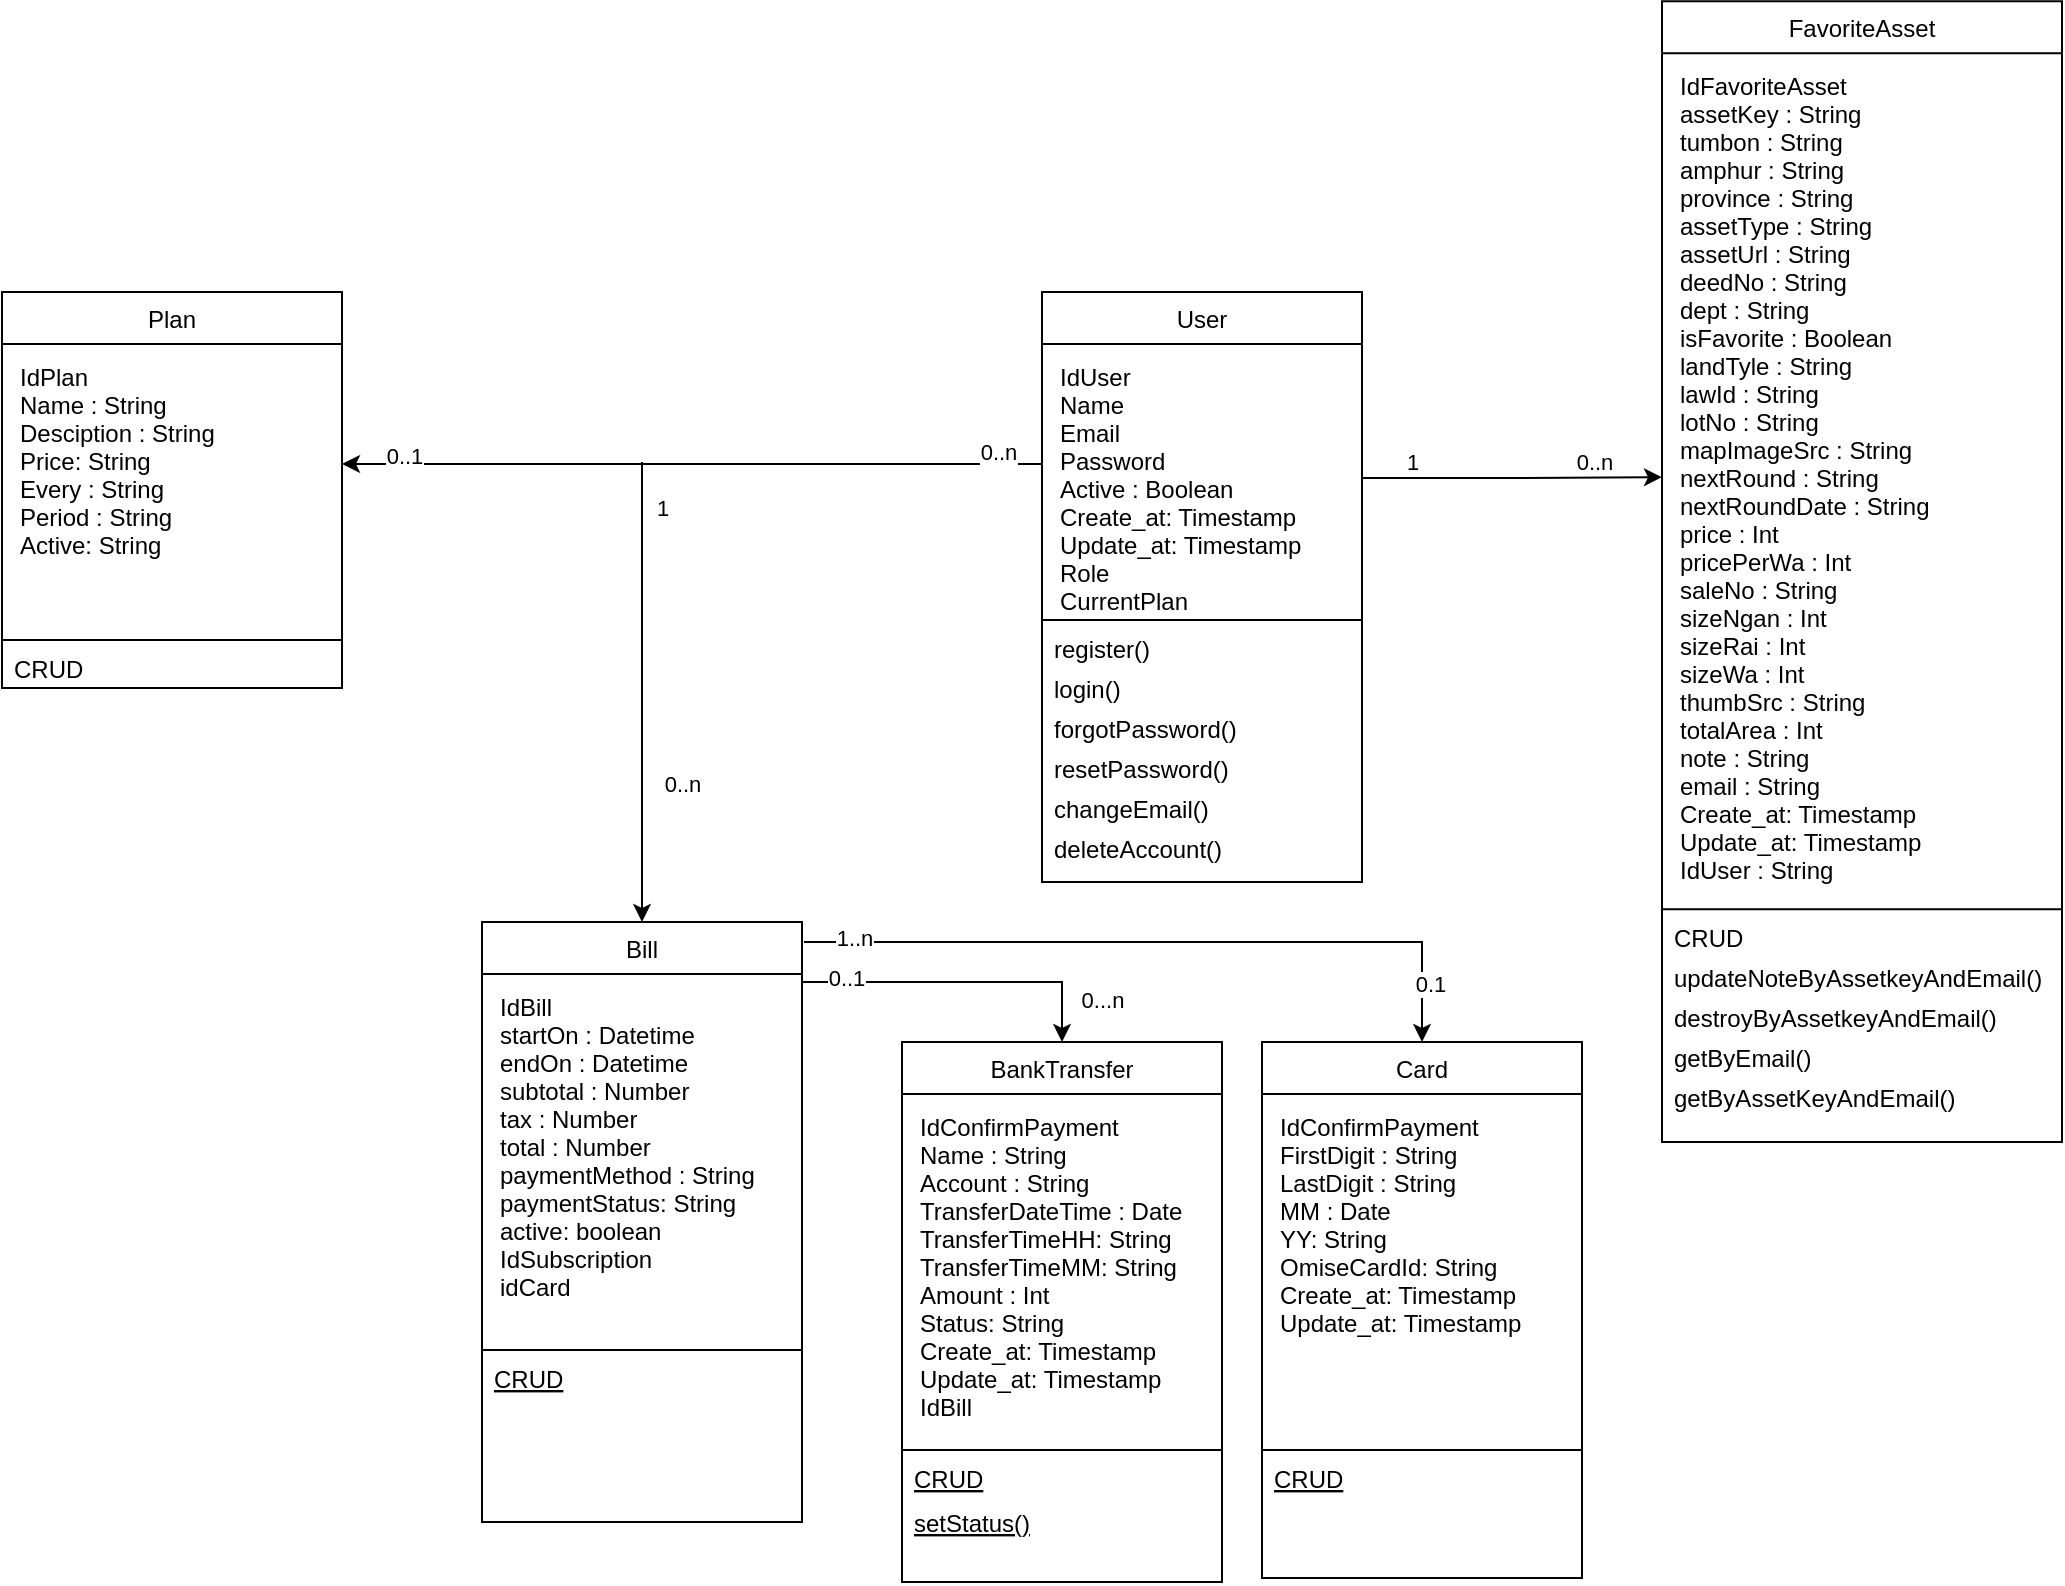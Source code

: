 <mxfile version="18.1.3" type="github">
  <diagram id="C5RBs43oDa-KdzZeNtuy" name="Page-1">
    <mxGraphModel dx="1588" dy="762" grid="1" gridSize="10" guides="1" tooltips="1" connect="1" arrows="1" fold="1" page="1" pageScale="1" pageWidth="827" pageHeight="1169" math="0" shadow="0">
      <root>
        <mxCell id="WIyWlLk6GJQsqaUBKTNV-0" />
        <mxCell id="WIyWlLk6GJQsqaUBKTNV-1" parent="WIyWlLk6GJQsqaUBKTNV-0" />
        <mxCell id="zkfFHV4jXpPFQw0GAbJ--0" value="User" style="swimlane;fontStyle=0;align=center;verticalAlign=top;childLayout=stackLayout;horizontal=1;startSize=26;horizontalStack=0;resizeParent=1;resizeLast=0;collapsible=1;marginBottom=0;rounded=0;shadow=0;strokeWidth=1;" parent="WIyWlLk6GJQsqaUBKTNV-1" vertex="1">
          <mxGeometry x="590" y="295" width="160" height="295" as="geometry">
            <mxRectangle x="230" y="140" width="160" height="26" as="alternateBounds" />
          </mxGeometry>
        </mxCell>
        <mxCell id="zkfFHV4jXpPFQw0GAbJ--1" value="IdUser&#xa;Name&#xa;Email&#xa;Password&#xa;Active : Boolean&#xa;Create_at: Timestamp&#xa;Update_at: Timestamp&#xa;Role&#xa;CurrentPlan" style="text;align=left;verticalAlign=top;spacingLeft=4;spacingRight=4;overflow=hidden;rotatable=0;points=[[0,0.5],[1,0.5]];portConstraint=eastwest;spacingTop=0;fontSize=12;spacingBottom=0;spacing=5;" parent="zkfFHV4jXpPFQw0GAbJ--0" vertex="1">
          <mxGeometry y="26" width="160" height="134" as="geometry" />
        </mxCell>
        <mxCell id="zkfFHV4jXpPFQw0GAbJ--4" value="" style="line;html=1;strokeWidth=1;align=left;verticalAlign=middle;spacingTop=-1;spacingLeft=3;spacingRight=3;rotatable=0;labelPosition=right;points=[];portConstraint=eastwest;" parent="zkfFHV4jXpPFQw0GAbJ--0" vertex="1">
          <mxGeometry y="160" width="160" height="8" as="geometry" />
        </mxCell>
        <mxCell id="zkfFHV4jXpPFQw0GAbJ--5" value="register()" style="text;align=left;verticalAlign=bottom;spacingLeft=4;spacingRight=4;overflow=hidden;rotatable=0;points=[[0,0.5],[1,0.5]];portConstraint=eastwest;" parent="zkfFHV4jXpPFQw0GAbJ--0" vertex="1">
          <mxGeometry y="168" width="160" height="20" as="geometry" />
        </mxCell>
        <mxCell id="z93OoAOlrHXgm_mYGEe1-1" value="login()" style="text;align=left;verticalAlign=bottom;spacingLeft=4;spacingRight=4;overflow=hidden;rotatable=0;points=[[0,0.5],[1,0.5]];portConstraint=eastwest;" parent="zkfFHV4jXpPFQw0GAbJ--0" vertex="1">
          <mxGeometry y="188" width="160" height="20" as="geometry" />
        </mxCell>
        <mxCell id="z93OoAOlrHXgm_mYGEe1-129" value="forgotPassword()" style="text;align=left;verticalAlign=bottom;spacingLeft=4;spacingRight=4;overflow=hidden;rotatable=0;points=[[0,0.5],[1,0.5]];portConstraint=eastwest;" parent="zkfFHV4jXpPFQw0GAbJ--0" vertex="1">
          <mxGeometry y="208" width="160" height="20" as="geometry" />
        </mxCell>
        <mxCell id="z93OoAOlrHXgm_mYGEe1-130" value="resetPassword()" style="text;align=left;verticalAlign=bottom;spacingLeft=4;spacingRight=4;overflow=hidden;rotatable=0;points=[[0,0.5],[1,0.5]];portConstraint=eastwest;" parent="zkfFHV4jXpPFQw0GAbJ--0" vertex="1">
          <mxGeometry y="228" width="160" height="20" as="geometry" />
        </mxCell>
        <mxCell id="z93OoAOlrHXgm_mYGEe1-131" value="changeEmail()" style="text;align=left;verticalAlign=bottom;spacingLeft=4;spacingRight=4;overflow=hidden;rotatable=0;points=[[0,0.5],[1,0.5]];portConstraint=eastwest;" parent="zkfFHV4jXpPFQw0GAbJ--0" vertex="1">
          <mxGeometry y="248" width="160" height="20" as="geometry" />
        </mxCell>
        <mxCell id="z93OoAOlrHXgm_mYGEe1-132" value="deleteAccount()" style="text;align=left;verticalAlign=bottom;spacingLeft=4;spacingRight=4;overflow=hidden;rotatable=0;points=[[0,0.5],[1,0.5]];portConstraint=eastwest;" parent="zkfFHV4jXpPFQw0GAbJ--0" vertex="1">
          <mxGeometry y="268" width="160" height="20" as="geometry" />
        </mxCell>
        <mxCell id="rn8gjheMr00SQCoQ5o9b-32" style="edgeStyle=orthogonalEdgeStyle;rounded=0;orthogonalLoop=1;jettySize=auto;html=1;" edge="1" parent="WIyWlLk6GJQsqaUBKTNV-1" target="rn8gjheMr00SQCoQ5o9b-22">
          <mxGeometry relative="1" as="geometry">
            <mxPoint x="390" y="380" as="sourcePoint" />
            <Array as="points">
              <mxPoint x="390" y="380" />
            </Array>
          </mxGeometry>
        </mxCell>
        <mxCell id="rn8gjheMr00SQCoQ5o9b-33" value="1" style="edgeLabel;html=1;align=center;verticalAlign=middle;resizable=0;points=[];" vertex="1" connectable="0" parent="rn8gjheMr00SQCoQ5o9b-32">
          <mxGeometry x="-0.806" y="1" relative="1" as="geometry">
            <mxPoint x="9" as="offset" />
          </mxGeometry>
        </mxCell>
        <mxCell id="rn8gjheMr00SQCoQ5o9b-34" value="0..n" style="edgeLabel;html=1;align=center;verticalAlign=middle;resizable=0;points=[];" vertex="1" connectable="0" parent="rn8gjheMr00SQCoQ5o9b-32">
          <mxGeometry x="0.29" y="-3" relative="1" as="geometry">
            <mxPoint x="23" y="12" as="offset" />
          </mxGeometry>
        </mxCell>
        <mxCell id="z93OoAOlrHXgm_mYGEe1-41" value="FavoriteAsset" style="swimlane;fontStyle=0;align=center;verticalAlign=top;childLayout=stackLayout;horizontal=1;startSize=26;horizontalStack=0;resizeParent=1;resizeLast=0;collapsible=1;marginBottom=0;rounded=0;shadow=0;strokeWidth=1;" parent="WIyWlLk6GJQsqaUBKTNV-1" vertex="1">
          <mxGeometry x="900" y="149.59" width="200" height="570.41" as="geometry">
            <mxRectangle x="550" y="140" width="160" height="26" as="alternateBounds" />
          </mxGeometry>
        </mxCell>
        <mxCell id="z93OoAOlrHXgm_mYGEe1-42" value="IdFavoriteAsset&#xa;assetKey : String&#xa;tumbon : String&#xa;amphur : String&#xa;province : String&#xa;assetType : String&#xa;assetUrl : String&#xa;deedNo : String&#xa;dept : String&#xa;isFavorite : Boolean&#xa;landTyle : String&#xa;lawId : String&#xa;lotNo : String&#xa;mapImageSrc : String&#xa;nextRound : String&#xa;nextRoundDate : String&#xa;price : Int&#xa;pricePerWa : Int&#xa;saleNo : String&#xa;sizeNgan : Int&#xa;sizeRai : Int&#xa;sizeWa : Int&#xa;thumbSrc : String&#xa;totalArea : Int&#xa;note : String&#xa;email : String&#xa;Create_at: Timestamp&#xa;Update_at: Timestamp&#xa;IdUser : String&#xa;&#xa;" style="text;align=left;verticalAlign=top;spacingLeft=4;spacingRight=4;overflow=hidden;rotatable=0;points=[[0,0.5],[1,0.5]];portConstraint=eastwest;fontFamily=Helvetica;spacingTop=0;fontSize=12;spacingBottom=0;spacing=5;" parent="z93OoAOlrHXgm_mYGEe1-41" vertex="1">
          <mxGeometry y="26" width="200" height="424" as="geometry" />
        </mxCell>
        <mxCell id="z93OoAOlrHXgm_mYGEe1-43" value="" style="line;html=1;strokeWidth=1;align=left;verticalAlign=middle;spacingTop=-1;spacingLeft=3;spacingRight=3;rotatable=0;labelPosition=right;points=[];portConstraint=eastwest;" parent="z93OoAOlrHXgm_mYGEe1-41" vertex="1">
          <mxGeometry y="450" width="200" height="8" as="geometry" />
        </mxCell>
        <mxCell id="z93OoAOlrHXgm_mYGEe1-44" value="CRUD" style="text;align=left;verticalAlign=bottom;spacingLeft=4;spacingRight=4;overflow=hidden;rotatable=0;points=[[0,0.5],[1,0.5]];portConstraint=eastwest;spacing=2;" parent="z93OoAOlrHXgm_mYGEe1-41" vertex="1">
          <mxGeometry y="458" width="200" height="20" as="geometry" />
        </mxCell>
        <mxCell id="z93OoAOlrHXgm_mYGEe1-45" value="updateNoteByAssetkeyAndEmail()" style="text;align=left;verticalAlign=bottom;spacingLeft=4;spacingRight=4;overflow=hidden;rotatable=0;points=[[0,0.5],[1,0.5]];portConstraint=eastwest;spacing=2;" parent="z93OoAOlrHXgm_mYGEe1-41" vertex="1">
          <mxGeometry y="478" width="200" height="20" as="geometry" />
        </mxCell>
        <mxCell id="z93OoAOlrHXgm_mYGEe1-134" value="destroyByAssetkeyAndEmail()" style="text;align=left;verticalAlign=bottom;spacingLeft=4;spacingRight=4;overflow=hidden;rotatable=0;points=[[0,0.5],[1,0.5]];portConstraint=eastwest;spacing=2;" parent="z93OoAOlrHXgm_mYGEe1-41" vertex="1">
          <mxGeometry y="498" width="200" height="20" as="geometry" />
        </mxCell>
        <mxCell id="z93OoAOlrHXgm_mYGEe1-135" value="getByEmail()" style="text;align=left;verticalAlign=bottom;spacingLeft=4;spacingRight=4;overflow=hidden;rotatable=0;points=[[0,0.5],[1,0.5]];portConstraint=eastwest;spacing=2;" parent="z93OoAOlrHXgm_mYGEe1-41" vertex="1">
          <mxGeometry y="518" width="200" height="20" as="geometry" />
        </mxCell>
        <mxCell id="z93OoAOlrHXgm_mYGEe1-136" value="getByAssetKeyAndEmail()" style="text;align=left;verticalAlign=bottom;spacingLeft=4;spacingRight=4;overflow=hidden;rotatable=0;points=[[0,0.5],[1,0.5]];portConstraint=eastwest;spacing=2;" parent="z93OoAOlrHXgm_mYGEe1-41" vertex="1">
          <mxGeometry y="538" width="200" height="20" as="geometry" />
        </mxCell>
        <mxCell id="z93OoAOlrHXgm_mYGEe1-83" style="edgeStyle=orthogonalEdgeStyle;rounded=0;orthogonalLoop=1;jettySize=auto;html=1;entryX=1;entryY=0.5;entryDx=0;entryDy=0;" parent="WIyWlLk6GJQsqaUBKTNV-1" edge="1">
          <mxGeometry relative="1" as="geometry">
            <mxPoint x="590" y="381.0" as="sourcePoint" />
            <mxPoint x="240" y="381.0" as="targetPoint" />
          </mxGeometry>
        </mxCell>
        <mxCell id="z93OoAOlrHXgm_mYGEe1-84" value="0..1" style="edgeLabel;html=1;align=center;verticalAlign=middle;resizable=0;points=[];" parent="z93OoAOlrHXgm_mYGEe1-83" vertex="1" connectable="0">
          <mxGeometry x="0.827" y="-2" relative="1" as="geometry">
            <mxPoint y="-2" as="offset" />
          </mxGeometry>
        </mxCell>
        <mxCell id="z93OoAOlrHXgm_mYGEe1-85" value="0..n" style="edgeLabel;html=1;align=center;verticalAlign=middle;resizable=0;points=[];" parent="z93OoAOlrHXgm_mYGEe1-83" vertex="1" connectable="0">
          <mxGeometry x="-0.875" y="1" relative="1" as="geometry">
            <mxPoint y="-7" as="offset" />
          </mxGeometry>
        </mxCell>
        <mxCell id="z93OoAOlrHXgm_mYGEe1-97" value="Plan" style="swimlane;fontStyle=0;align=center;verticalAlign=top;childLayout=stackLayout;horizontal=1;startSize=26;horizontalStack=0;resizeParent=1;resizeLast=0;collapsible=1;marginBottom=0;rounded=0;shadow=0;strokeWidth=1;" parent="WIyWlLk6GJQsqaUBKTNV-1" vertex="1">
          <mxGeometry x="70" y="295" width="170" height="198" as="geometry">
            <mxRectangle x="130" y="380" width="160" height="26" as="alternateBounds" />
          </mxGeometry>
        </mxCell>
        <mxCell id="z93OoAOlrHXgm_mYGEe1-98" value="IdPlan&#xa;Name : String&#xa;Desciption : String&#xa;Price: String&#xa;Every : String&#xa;Period : String&#xa;Active: String" style="text;align=left;verticalAlign=top;spacingLeft=4;spacingRight=4;overflow=hidden;rotatable=0;points=[[0,0.5],[1,0.5]];portConstraint=eastwest;spacingTop=0;fontSize=12;spacingBottom=0;spacing=5;" parent="z93OoAOlrHXgm_mYGEe1-97" vertex="1">
          <mxGeometry y="26" width="170" height="144" as="geometry" />
        </mxCell>
        <mxCell id="z93OoAOlrHXgm_mYGEe1-99" value="" style="line;html=1;strokeWidth=1;align=left;verticalAlign=middle;spacingTop=-1;spacingLeft=3;spacingRight=3;rotatable=0;labelPosition=right;points=[];portConstraint=eastwest;" parent="z93OoAOlrHXgm_mYGEe1-97" vertex="1">
          <mxGeometry y="170" width="170" height="8" as="geometry" />
        </mxCell>
        <mxCell id="z93OoAOlrHXgm_mYGEe1-100" value="CRUD" style="text;align=left;verticalAlign=bottom;spacingLeft=4;spacingRight=4;overflow=hidden;rotatable=0;points=[[0,0.5],[1,0.5]];portConstraint=eastwest;" parent="z93OoAOlrHXgm_mYGEe1-97" vertex="1">
          <mxGeometry y="178" width="170" height="20" as="geometry" />
        </mxCell>
        <mxCell id="z93OoAOlrHXgm_mYGEe1-125" style="edgeStyle=orthogonalEdgeStyle;rounded=0;orthogonalLoop=1;jettySize=auto;html=1;entryX=0;entryY=0.5;entryDx=0;entryDy=0;" parent="WIyWlLk6GJQsqaUBKTNV-1" source="zkfFHV4jXpPFQw0GAbJ--1" target="z93OoAOlrHXgm_mYGEe1-42" edge="1">
          <mxGeometry relative="1" as="geometry" />
        </mxCell>
        <mxCell id="z93OoAOlrHXgm_mYGEe1-143" value="0..n" style="edgeLabel;html=1;align=center;verticalAlign=middle;resizable=0;points=[];fontFamily=Helvetica;" parent="z93OoAOlrHXgm_mYGEe1-125" vertex="1" connectable="0">
          <mxGeometry x="0.297" y="-1" relative="1" as="geometry">
            <mxPoint x="19" y="-9" as="offset" />
          </mxGeometry>
        </mxCell>
        <mxCell id="z93OoAOlrHXgm_mYGEe1-145" value="1" style="edgeLabel;html=1;align=center;verticalAlign=middle;resizable=0;points=[];fontFamily=Helvetica;" parent="z93OoAOlrHXgm_mYGEe1-125" vertex="1" connectable="0">
          <mxGeometry x="-0.671" y="1" relative="1" as="geometry">
            <mxPoint y="-7" as="offset" />
          </mxGeometry>
        </mxCell>
        <mxCell id="rn8gjheMr00SQCoQ5o9b-6" value="BankTransfer" style="swimlane;fontStyle=0;align=center;verticalAlign=top;childLayout=stackLayout;horizontal=1;startSize=26;horizontalStack=0;resizeParent=1;resizeLast=0;collapsible=1;marginBottom=0;rounded=0;shadow=0;strokeWidth=1;" vertex="1" parent="WIyWlLk6GJQsqaUBKTNV-1">
          <mxGeometry x="520" y="670" width="160" height="270" as="geometry">
            <mxRectangle x="340" y="380" width="170" height="26" as="alternateBounds" />
          </mxGeometry>
        </mxCell>
        <mxCell id="rn8gjheMr00SQCoQ5o9b-7" value="IdConfirmPayment&#xa;Name : String&#xa;Account : String&#xa;TransferDateTime : Date&#xa;TransferTimeHH: String&#xa;TransferTimeMM: String&#xa;Amount : Int&#xa;Status: String&#xa;Create_at: Timestamp&#xa;Update_at: Timestamp&#xa;IdBill" style="text;align=left;verticalAlign=top;spacingLeft=4;spacingRight=4;overflow=hidden;rotatable=0;points=[[0,0.5],[1,0.5]];portConstraint=eastwest;spacingTop=0;fontSize=12;spacingBottom=0;spacing=5;" vertex="1" parent="rn8gjheMr00SQCoQ5o9b-6">
          <mxGeometry y="26" width="160" height="174" as="geometry" />
        </mxCell>
        <mxCell id="rn8gjheMr00SQCoQ5o9b-8" value="" style="line;html=1;strokeWidth=1;align=left;verticalAlign=middle;spacingTop=-1;spacingLeft=3;spacingRight=3;rotatable=0;labelPosition=right;points=[];portConstraint=eastwest;" vertex="1" parent="rn8gjheMr00SQCoQ5o9b-6">
          <mxGeometry y="200" width="160" height="8" as="geometry" />
        </mxCell>
        <mxCell id="rn8gjheMr00SQCoQ5o9b-9" value="CRUD" style="text;align=left;verticalAlign=bottom;spacingLeft=4;spacingRight=4;overflow=hidden;rotatable=0;points=[[0,0.5],[1,0.5]];portConstraint=eastwest;fontStyle=4" vertex="1" parent="rn8gjheMr00SQCoQ5o9b-6">
          <mxGeometry y="208" width="160" height="20" as="geometry" />
        </mxCell>
        <mxCell id="rn8gjheMr00SQCoQ5o9b-10" value="setStatus()" style="text;align=left;verticalAlign=bottom;spacingLeft=4;spacingRight=4;overflow=hidden;rotatable=0;points=[[0,0.5],[1,0.5]];portConstraint=eastwest;fontStyle=4" vertex="1" parent="rn8gjheMr00SQCoQ5o9b-6">
          <mxGeometry y="228" width="160" height="22" as="geometry" />
        </mxCell>
        <mxCell id="rn8gjheMr00SQCoQ5o9b-12" value="Card" style="swimlane;fontStyle=0;align=center;verticalAlign=top;childLayout=stackLayout;horizontal=1;startSize=26;horizontalStack=0;resizeParent=1;resizeLast=0;collapsible=1;marginBottom=0;rounded=0;shadow=0;strokeWidth=1;" vertex="1" parent="WIyWlLk6GJQsqaUBKTNV-1">
          <mxGeometry x="700" y="670" width="160" height="268" as="geometry">
            <mxRectangle x="340" y="380" width="170" height="26" as="alternateBounds" />
          </mxGeometry>
        </mxCell>
        <mxCell id="rn8gjheMr00SQCoQ5o9b-13" value="IdConfirmPayment&#xa;FirstDigit : String&#xa;LastDigit : String&#xa;MM : Date&#xa;YY: String&#xa;OmiseCardId: String&#xa;Create_at: Timestamp&#xa;Update_at: Timestamp" style="text;align=left;verticalAlign=top;spacingLeft=4;spacingRight=4;overflow=hidden;rotatable=0;points=[[0,0.5],[1,0.5]];portConstraint=eastwest;spacingTop=0;fontSize=12;spacingBottom=0;spacing=5;" vertex="1" parent="rn8gjheMr00SQCoQ5o9b-12">
          <mxGeometry y="26" width="160" height="174" as="geometry" />
        </mxCell>
        <mxCell id="rn8gjheMr00SQCoQ5o9b-14" value="" style="line;html=1;strokeWidth=1;align=left;verticalAlign=middle;spacingTop=-1;spacingLeft=3;spacingRight=3;rotatable=0;labelPosition=right;points=[];portConstraint=eastwest;" vertex="1" parent="rn8gjheMr00SQCoQ5o9b-12">
          <mxGeometry y="200" width="160" height="8" as="geometry" />
        </mxCell>
        <mxCell id="rn8gjheMr00SQCoQ5o9b-15" value="CRUD" style="text;align=left;verticalAlign=bottom;spacingLeft=4;spacingRight=4;overflow=hidden;rotatable=0;points=[[0,0.5],[1,0.5]];portConstraint=eastwest;fontStyle=4" vertex="1" parent="rn8gjheMr00SQCoQ5o9b-12">
          <mxGeometry y="208" width="160" height="20" as="geometry" />
        </mxCell>
        <mxCell id="rn8gjheMr00SQCoQ5o9b-35" style="edgeStyle=orthogonalEdgeStyle;rounded=0;orthogonalLoop=1;jettySize=auto;html=1;entryX=0.5;entryY=0;entryDx=0;entryDy=0;exitX=1;exitY=0.039;exitDx=0;exitDy=0;exitPerimeter=0;" edge="1" parent="WIyWlLk6GJQsqaUBKTNV-1" source="rn8gjheMr00SQCoQ5o9b-22" target="rn8gjheMr00SQCoQ5o9b-6">
          <mxGeometry relative="1" as="geometry">
            <Array as="points">
              <mxPoint x="470" y="640" />
              <mxPoint x="600" y="640" />
            </Array>
          </mxGeometry>
        </mxCell>
        <mxCell id="rn8gjheMr00SQCoQ5o9b-39" value="0..1" style="edgeLabel;html=1;align=center;verticalAlign=middle;resizable=0;points=[];" vertex="1" connectable="0" parent="rn8gjheMr00SQCoQ5o9b-35">
          <mxGeometry x="-0.549" y="2" relative="1" as="geometry">
            <mxPoint as="offset" />
          </mxGeometry>
        </mxCell>
        <mxCell id="rn8gjheMr00SQCoQ5o9b-40" value="0...n" style="edgeLabel;html=1;align=center;verticalAlign=middle;resizable=0;points=[];" vertex="1" connectable="0" parent="rn8gjheMr00SQCoQ5o9b-35">
          <mxGeometry x="0.761" relative="1" as="geometry">
            <mxPoint x="20" as="offset" />
          </mxGeometry>
        </mxCell>
        <mxCell id="rn8gjheMr00SQCoQ5o9b-22" value="Bill" style="swimlane;fontStyle=0;align=center;verticalAlign=top;childLayout=stackLayout;horizontal=1;startSize=26;horizontalStack=0;resizeParent=1;resizeLast=0;collapsible=1;marginBottom=0;rounded=0;shadow=0;strokeWidth=1;" vertex="1" parent="WIyWlLk6GJQsqaUBKTNV-1">
          <mxGeometry x="310" y="610" width="160" height="300" as="geometry">
            <mxRectangle x="550" y="140" width="160" height="26" as="alternateBounds" />
          </mxGeometry>
        </mxCell>
        <mxCell id="rn8gjheMr00SQCoQ5o9b-23" value="IdBill&#xa;startOn : Datetime&#xa;endOn : Datetime&#xa;subtotal : Number&#xa;tax : Number&#xa;total : Number&#xa;paymentMethod : String&#xa;paymentStatus: String&#xa;active: boolean&#xa;IdSubscription&#xa;idCard" style="text;align=left;verticalAlign=top;spacingLeft=4;spacingRight=4;overflow=hidden;rotatable=0;points=[[0,0.5],[1,0.5]];portConstraint=eastwest;spacingTop=0;fontSize=12;spacingBottom=0;spacing=5;" vertex="1" parent="rn8gjheMr00SQCoQ5o9b-22">
          <mxGeometry y="26" width="160" height="184" as="geometry" />
        </mxCell>
        <mxCell id="rn8gjheMr00SQCoQ5o9b-24" value="" style="line;html=1;strokeWidth=1;align=left;verticalAlign=middle;spacingTop=-1;spacingLeft=3;spacingRight=3;rotatable=0;labelPosition=right;points=[];portConstraint=eastwest;" vertex="1" parent="rn8gjheMr00SQCoQ5o9b-22">
          <mxGeometry y="210" width="160" height="8" as="geometry" />
        </mxCell>
        <mxCell id="rn8gjheMr00SQCoQ5o9b-25" value="CRUD" style="text;align=left;verticalAlign=bottom;spacingLeft=4;spacingRight=4;overflow=hidden;rotatable=0;points=[[0,0.5],[1,0.5]];portConstraint=eastwest;fontStyle=4" vertex="1" parent="rn8gjheMr00SQCoQ5o9b-22">
          <mxGeometry y="218" width="160" height="20" as="geometry" />
        </mxCell>
        <mxCell id="rn8gjheMr00SQCoQ5o9b-36" style="edgeStyle=orthogonalEdgeStyle;rounded=0;orthogonalLoop=1;jettySize=auto;html=1;entryX=0.5;entryY=0;entryDx=0;entryDy=0;" edge="1" parent="WIyWlLk6GJQsqaUBKTNV-1" target="rn8gjheMr00SQCoQ5o9b-12">
          <mxGeometry relative="1" as="geometry">
            <mxPoint x="471" y="620" as="sourcePoint" />
            <mxPoint x="610" y="680" as="targetPoint" />
            <Array as="points">
              <mxPoint x="471" y="620" />
              <mxPoint x="780" y="620" />
            </Array>
          </mxGeometry>
        </mxCell>
        <mxCell id="rn8gjheMr00SQCoQ5o9b-37" value="1..n" style="edgeLabel;html=1;align=center;verticalAlign=middle;resizable=0;points=[];" vertex="1" connectable="0" parent="rn8gjheMr00SQCoQ5o9b-36">
          <mxGeometry x="-0.86" y="2" relative="1" as="geometry">
            <mxPoint as="offset" />
          </mxGeometry>
        </mxCell>
        <mxCell id="rn8gjheMr00SQCoQ5o9b-38" value="0.1" style="edgeLabel;html=1;align=center;verticalAlign=middle;resizable=0;points=[];" vertex="1" connectable="0" parent="rn8gjheMr00SQCoQ5o9b-36">
          <mxGeometry x="0.838" y="4" relative="1" as="geometry">
            <mxPoint as="offset" />
          </mxGeometry>
        </mxCell>
      </root>
    </mxGraphModel>
  </diagram>
</mxfile>
